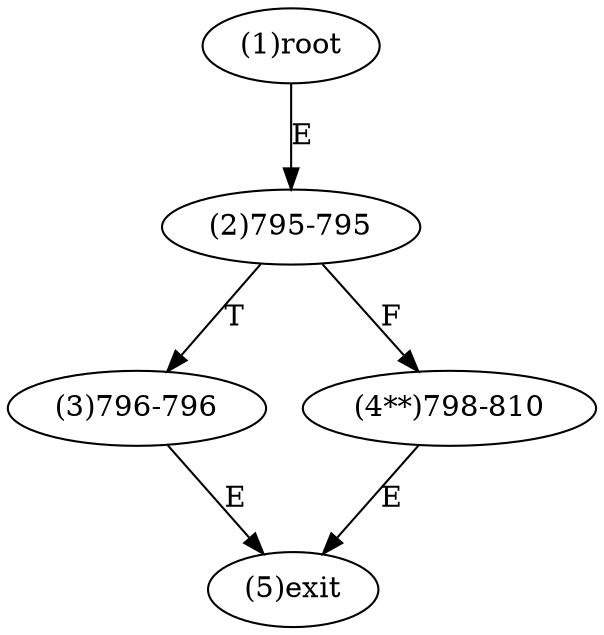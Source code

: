 digraph "" { 
1[ label="(1)root"];
2[ label="(2)795-795"];
3[ label="(3)796-796"];
4[ label="(4**)798-810"];
5[ label="(5)exit"];
1->2[ label="E"];
2->4[ label="F"];
2->3[ label="T"];
3->5[ label="E"];
4->5[ label="E"];
}